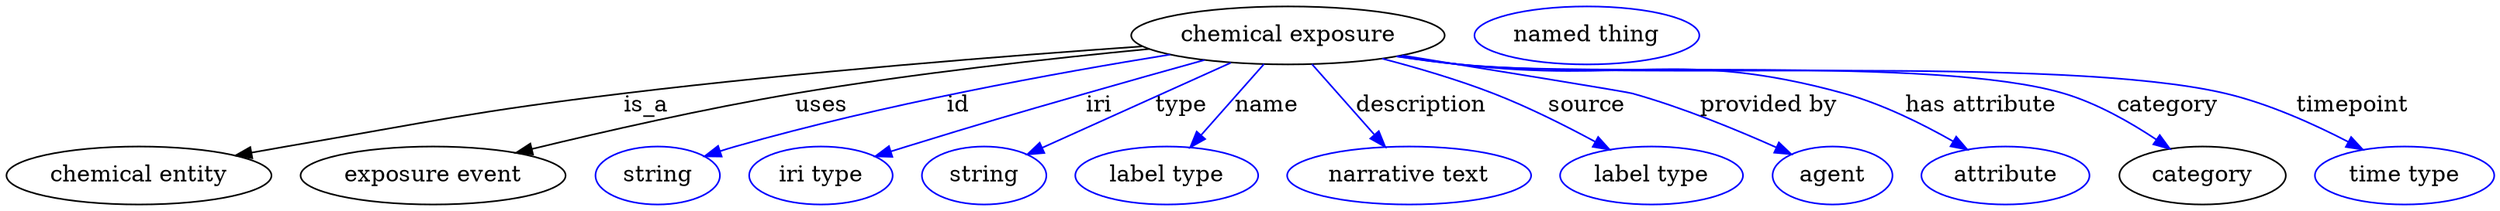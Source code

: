 digraph {
	graph [bb="0,0,1537.1,123"];
	node [label="\N"];
	"chemical exposure"	[height=0.5,
		label="chemical exposure",
		pos="791.89,105",
		width=2.69];
	"chemical entity"	[height=0.5,
		pos="81.893,18",
		width=2.2748];
	"chemical exposure" -> "chemical entity"	[label=is_a,
		lp="394.89,61.5",
		pos="e,141.57,30.39 701.9,98.219 618.51,92.416 491.08,82.414 380.89,69 287.98,57.688 265.13,51.929 172.89,36 165.92,34.797 158.66,33.505 \
151.42,32.19"];
	"exposure event"	[height=0.5,
		pos="263.89,18",
		width=2.2748];
	"chemical exposure" -> "exposure event"	[label=uses,
		lp="503.39,61.5",
		pos="e,314.96,32.076 706.1,96.612 644.79,90.736 560.47,81.434 486.89,69 431.61,59.657 369.41,45.394 324.77,34.489"];
	id	[color=blue,
		height=0.5,
		label=string,
		pos="401.89,18",
		width=1.0652];
	"chemical exposure" -> id	[color=blue,
		label=id,
		lp="587.89,61.5",
		pos="e,430.9,29.922 719.01,93.078 649.2,81.782 541.28,62.126 449.89,36 446.79,35.113 443.6,34.133 440.4,33.106",
		style=solid];
	iri	[color=blue,
		height=0.5,
		label="iri type",
		pos="502.89,18",
		width=1.2277];
	"chemical exposure" -> iri	[color=blue,
		label=iri,
		lp="674.89,61.5",
		pos="e,536.57,29.681 740.14,89.739 717.61,83.472 690.92,75.967 666.89,69 617.87,54.785 605.68,50.997 556.89,36 553.4,34.926 549.78,33.805 \
546.15,32.674",
		style=solid];
	type	[color=blue,
		height=0.5,
		label=string,
		pos="603.89,18",
		width=1.0652];
	"chemical exposure" -> type	[color=blue,
		label=type,
		lp="725.89,61.5",
		pos="e,630.59,31.071 756.53,88.012 723.23,72.955 673.58,50.506 640.03,35.337",
		style=solid];
	name	[color=blue,
		height=0.5,
		label="label type",
		pos="716.89,18",
		width=1.5707];
	"chemical exposure" -> name	[color=blue,
		label=name,
		lp="778.89,61.5",
		pos="e,731.42,35.469 777.08,87.207 766.01,74.669 750.73,57.35 738.34,43.302",
		style=solid];
	description	[color=blue,
		height=0.5,
		label="narrative text",
		pos="866.89,18",
		width=2.0943];
	"chemical exposure" -> description	[color=blue,
		label=description,
		lp="874.39,61.5",
		pos="e,852.11,35.758 806.71,87.207 817.7,74.75 832.86,57.573 845.21,43.574",
		style=solid];
	source	[color=blue,
		height=0.5,
		label="label type",
		pos="1016.9,18",
		width=1.5707];
	"chemical exposure" -> source	[color=blue,
		label=source,
		lp="976.89,61.5",
		pos="e,990.94,34.075 850.23,90.575 872.09,84.857 896.93,77.526 918.89,69 940.52,60.602 963.69,48.916 982.07,38.953",
		style=solid];
	"provided by"	[color=blue,
		height=0.5,
		label=agent,
		pos="1128.9,18",
		width=1.0291];
	"chemical exposure" -> "provided by"	[color=blue,
		label="provided by",
		lp="1089.4,61.5",
		pos="e,1103.3,31.24 862.39,92.602 923.05,82.767 1001.4,69.985 1004.9,69 1035.9,60.323 1069.7,46.386 1094.1,35.427",
		style=solid];
	"has attribute"	[color=blue,
		height=0.5,
		label=attribute,
		pos="1235.9,18",
		width=1.4443];
	"chemical exposure" -> "has attribute"	[color=blue,
		label="has attribute",
		lp="1220.9,61.5",
		pos="e,1212.3,34.106 859.83,92.132 872.14,90.229 884.88,88.422 896.89,87 1002.7,74.476 1033.2,97.352 1135.9,69 1159.7,62.429 1184.5,50.046 \
1203.5,39.247",
		style=solid];
	category	[height=0.5,
		pos="1356.9,18",
		width=1.4263];
	"chemical exposure" -> category	[color=blue,
		label=category,
		lp="1336.4,61.5",
		pos="e,1336.6,34.804 858.96,91.989 871.53,90.065 884.59,88.287 896.89,87 979.87,78.319 1191.9,92.844 1271.9,69 1292.1,62.972 1312.5,51.168 \
1328.3,40.542",
		style=solid];
	timepoint	[color=blue,
		height=0.5,
		label="time type",
		pos="1481.9,18",
		width=1.5346];
	"chemical exposure" -> timepoint	[color=blue,
		label=timepoint,
		lp="1449.9,61.5",
		pos="e,1456.2,34.132 858.67,91.93 871.33,90 884.49,88.234 896.89,87 1002,76.539 1269.1,93.313 1371.9,69 1398.4,62.733 1426.3,49.968 1447.4,\
38.905",
		style=solid];
	"named thing_category"	[color=blue,
		height=0.5,
		label="named thing",
		pos="975.89,105",
		width=1.9318];
}
